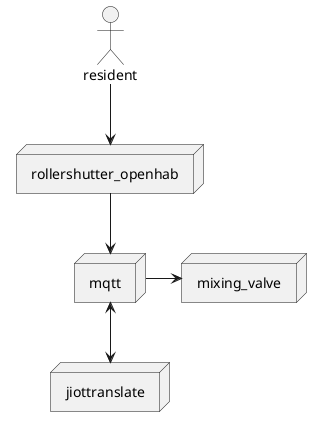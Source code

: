 @startuml
actor resident
node rollershutter_openhab
node mqtt
node jiottranslate
node mixing_valve

resident --> rollershutter_openhab
rollershutter_openhab --> mqtt
mqtt <--> jiottranslate
mqtt ->mixing_valve

@enduml